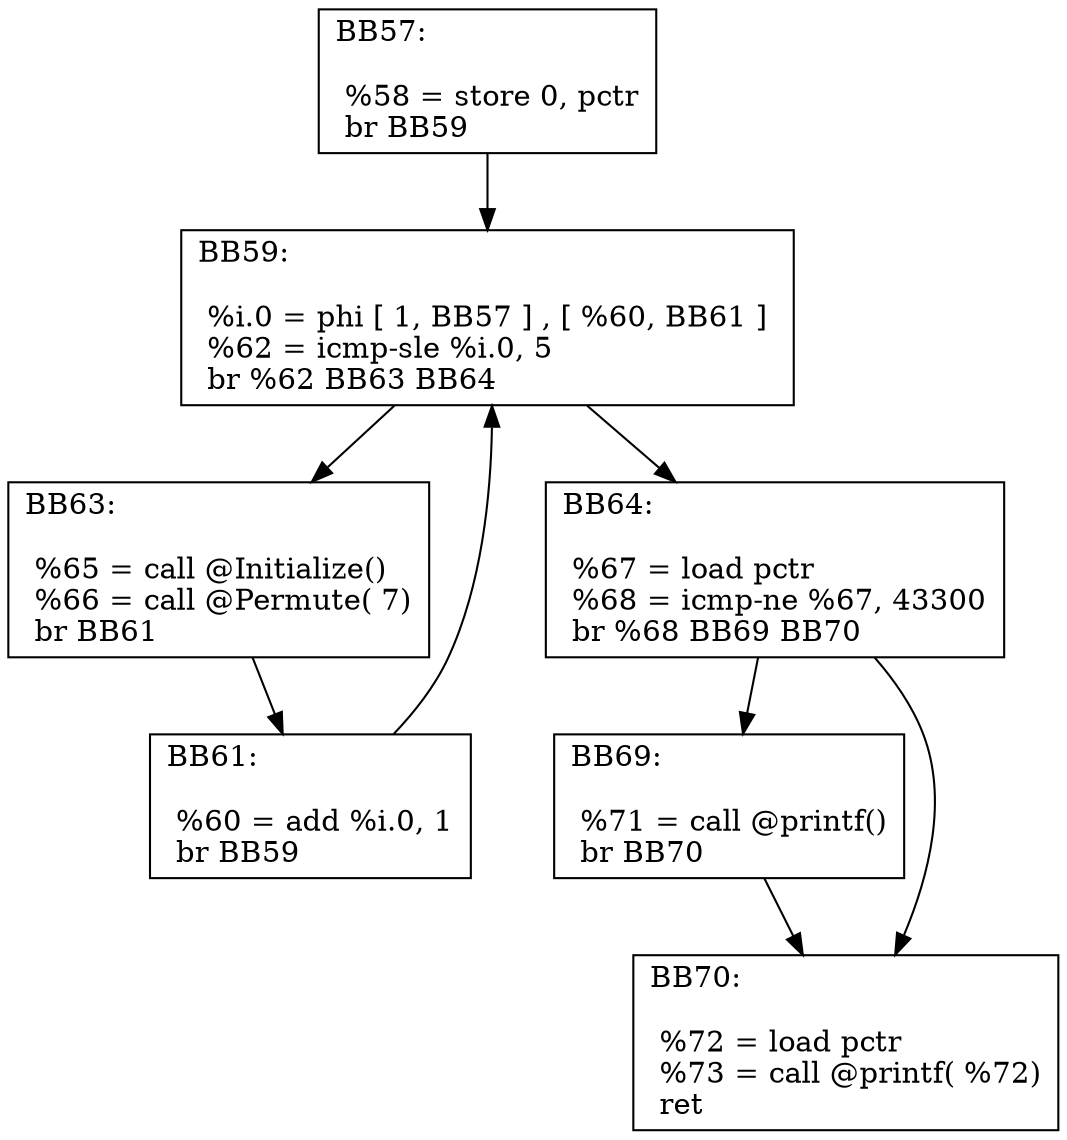 digraph "CFG for 'Perm' function" {
BB57 [shape=record,
    label="{BB57:\l\l
             %58 = store 0, pctr\l
             br BB59\l
             }"];
BB57 -> BB59
BB59 [shape=record,
    label="{BB59:\l\l
             %i.0 = phi [ 1, BB57 ] , [ %60, BB61 ] \l
             %62 = icmp-sle %i.0, 5\l
             br %62 BB63 BB64\l
             }"];
BB59 -> BB63
BB59 -> BB64
BB63 [shape=record,
    label="{BB63:\l\l
             %65 = call @Initialize()\l
             %66 = call @Permute( 7)\l
             br BB61\l
             }"];
BB63 -> BB61
BB61 [shape=record,
    label="{BB61:\l\l
             %60 = add %i.0, 1\l
             br BB59\l
             }"];
BB61 -> BB59
BB64 [shape=record,
    label="{BB64:\l\l
             %67 = load pctr\l
             %68 = icmp-ne %67, 43300\l
             br %68 BB69 BB70\l
             }"];
BB64 -> BB69
BB64 -> BB70
BB69 [shape=record,
    label="{BB69:\l\l
             %71 = call @printf()\l
             br BB70\l
             }"];
BB69 -> BB70
BB70 [shape=record,
    label="{BB70:\l\l
             %72 = load pctr\l
             %73 = call @printf( %72)\l
             ret\l
             }"];
}